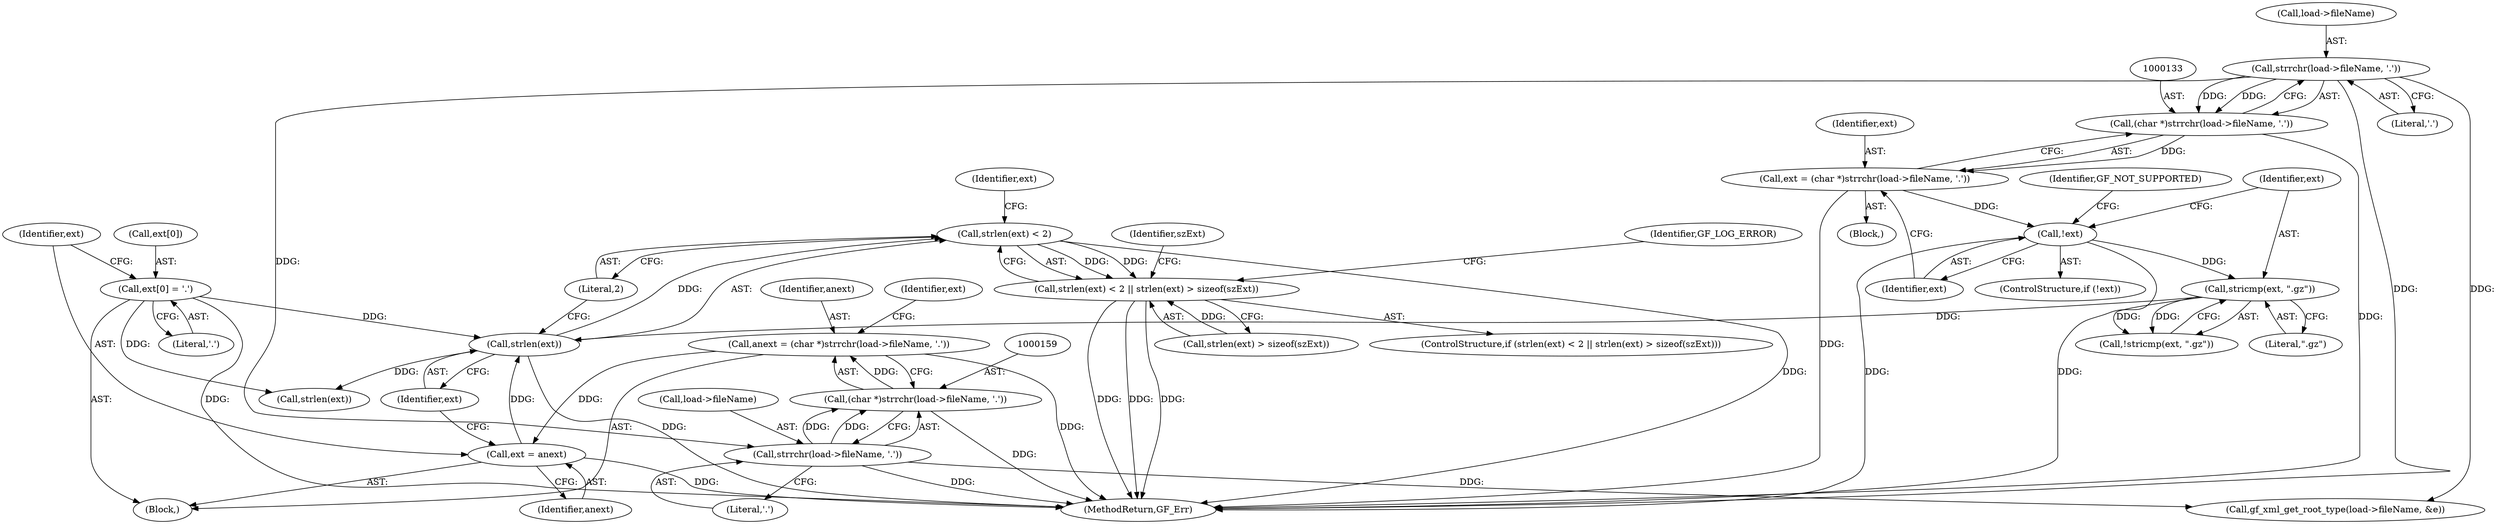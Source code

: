 digraph "0_gpac_35ab4475a7df9b2a4bcab235e379c0c3ec543658_4@API" {
"1000175" [label="(Call,strlen(ext) < 2)"];
"1000176" [label="(Call,strlen(ext))"];
"1000165" [label="(Call,ext[0] = '.')"];
"1000170" [label="(Call,ext = anext)"];
"1000156" [label="(Call,anext = (char *)strrchr(load->fileName, '.'))"];
"1000158" [label="(Call,(char *)strrchr(load->fileName, '.'))"];
"1000160" [label="(Call,strrchr(load->fileName, '.'))"];
"1000134" [label="(Call,strrchr(load->fileName, '.'))"];
"1000146" [label="(Call,stricmp(ext, \".gz\"))"];
"1000140" [label="(Call,!ext)"];
"1000130" [label="(Call,ext = (char *)strrchr(load->fileName, '.'))"];
"1000132" [label="(Call,(char *)strrchr(load->fileName, '.'))"];
"1000174" [label="(Call,strlen(ext) < 2 || strlen(ext) > sizeof(szExt))"];
"1000157" [label="(Identifier,anext)"];
"1000180" [label="(Call,strlen(ext))"];
"1000170" [label="(Call,ext = anext)"];
"1000174" [label="(Call,strlen(ext) < 2 || strlen(ext) > sizeof(szExt))"];
"1000158" [label="(Call,(char *)strrchr(load->fileName, '.'))"];
"1000148" [label="(Literal,\".gz\")"];
"1000129" [label="(Block,)"];
"1000178" [label="(Literal,2)"];
"1000138" [label="(Literal,'.')"];
"1000186" [label="(Identifier,GF_LOG_ERROR)"];
"1000446" [label="(MethodReturn,GF_Err)"];
"1000169" [label="(Literal,'.')"];
"1000315" [label="(Call,gf_xml_get_root_type(load->fileName, &e))"];
"1000181" [label="(Identifier,ext)"];
"1000196" [label="(Identifier,szExt)"];
"1000134" [label="(Call,strrchr(load->fileName, '.'))"];
"1000166" [label="(Call,ext[0])"];
"1000176" [label="(Call,strlen(ext))"];
"1000140" [label="(Call,!ext)"];
"1000135" [label="(Call,load->fileName)"];
"1000172" [label="(Identifier,anext)"];
"1000146" [label="(Call,stricmp(ext, \".gz\"))"];
"1000165" [label="(Call,ext[0] = '.')"];
"1000141" [label="(Identifier,ext)"];
"1000171" [label="(Identifier,ext)"];
"1000164" [label="(Literal,'.')"];
"1000161" [label="(Call,load->fileName)"];
"1000143" [label="(Identifier,GF_NOT_SUPPORTED)"];
"1000173" [label="(ControlStructure,if (strlen(ext) < 2 || strlen(ext) > sizeof(szExt)))"];
"1000139" [label="(ControlStructure,if (!ext))"];
"1000156" [label="(Call,anext = (char *)strrchr(load->fileName, '.'))"];
"1000167" [label="(Identifier,ext)"];
"1000145" [label="(Call,!stricmp(ext, \".gz\"))"];
"1000147" [label="(Identifier,ext)"];
"1000177" [label="(Identifier,ext)"];
"1000132" [label="(Call,(char *)strrchr(load->fileName, '.'))"];
"1000179" [label="(Call,strlen(ext) > sizeof(szExt))"];
"1000160" [label="(Call,strrchr(load->fileName, '.'))"];
"1000130" [label="(Call,ext = (char *)strrchr(load->fileName, '.'))"];
"1000175" [label="(Call,strlen(ext) < 2)"];
"1000149" [label="(Block,)"];
"1000131" [label="(Identifier,ext)"];
"1000175" -> "1000174"  [label="AST: "];
"1000175" -> "1000178"  [label="CFG: "];
"1000176" -> "1000175"  [label="AST: "];
"1000178" -> "1000175"  [label="AST: "];
"1000181" -> "1000175"  [label="CFG: "];
"1000174" -> "1000175"  [label="CFG: "];
"1000175" -> "1000446"  [label="DDG: "];
"1000175" -> "1000174"  [label="DDG: "];
"1000175" -> "1000174"  [label="DDG: "];
"1000176" -> "1000175"  [label="DDG: "];
"1000176" -> "1000177"  [label="CFG: "];
"1000177" -> "1000176"  [label="AST: "];
"1000178" -> "1000176"  [label="CFG: "];
"1000176" -> "1000446"  [label="DDG: "];
"1000165" -> "1000176"  [label="DDG: "];
"1000170" -> "1000176"  [label="DDG: "];
"1000146" -> "1000176"  [label="DDG: "];
"1000176" -> "1000180"  [label="DDG: "];
"1000165" -> "1000149"  [label="AST: "];
"1000165" -> "1000169"  [label="CFG: "];
"1000166" -> "1000165"  [label="AST: "];
"1000169" -> "1000165"  [label="AST: "];
"1000171" -> "1000165"  [label="CFG: "];
"1000165" -> "1000446"  [label="DDG: "];
"1000165" -> "1000180"  [label="DDG: "];
"1000170" -> "1000149"  [label="AST: "];
"1000170" -> "1000172"  [label="CFG: "];
"1000171" -> "1000170"  [label="AST: "];
"1000172" -> "1000170"  [label="AST: "];
"1000177" -> "1000170"  [label="CFG: "];
"1000170" -> "1000446"  [label="DDG: "];
"1000156" -> "1000170"  [label="DDG: "];
"1000156" -> "1000149"  [label="AST: "];
"1000156" -> "1000158"  [label="CFG: "];
"1000157" -> "1000156"  [label="AST: "];
"1000158" -> "1000156"  [label="AST: "];
"1000167" -> "1000156"  [label="CFG: "];
"1000156" -> "1000446"  [label="DDG: "];
"1000158" -> "1000156"  [label="DDG: "];
"1000158" -> "1000160"  [label="CFG: "];
"1000159" -> "1000158"  [label="AST: "];
"1000160" -> "1000158"  [label="AST: "];
"1000158" -> "1000446"  [label="DDG: "];
"1000160" -> "1000158"  [label="DDG: "];
"1000160" -> "1000158"  [label="DDG: "];
"1000160" -> "1000164"  [label="CFG: "];
"1000161" -> "1000160"  [label="AST: "];
"1000164" -> "1000160"  [label="AST: "];
"1000160" -> "1000446"  [label="DDG: "];
"1000134" -> "1000160"  [label="DDG: "];
"1000160" -> "1000315"  [label="DDG: "];
"1000134" -> "1000132"  [label="AST: "];
"1000134" -> "1000138"  [label="CFG: "];
"1000135" -> "1000134"  [label="AST: "];
"1000138" -> "1000134"  [label="AST: "];
"1000132" -> "1000134"  [label="CFG: "];
"1000134" -> "1000446"  [label="DDG: "];
"1000134" -> "1000132"  [label="DDG: "];
"1000134" -> "1000132"  [label="DDG: "];
"1000134" -> "1000315"  [label="DDG: "];
"1000146" -> "1000145"  [label="AST: "];
"1000146" -> "1000148"  [label="CFG: "];
"1000147" -> "1000146"  [label="AST: "];
"1000148" -> "1000146"  [label="AST: "];
"1000145" -> "1000146"  [label="CFG: "];
"1000146" -> "1000145"  [label="DDG: "];
"1000146" -> "1000145"  [label="DDG: "];
"1000140" -> "1000146"  [label="DDG: "];
"1000140" -> "1000139"  [label="AST: "];
"1000140" -> "1000141"  [label="CFG: "];
"1000141" -> "1000140"  [label="AST: "];
"1000143" -> "1000140"  [label="CFG: "];
"1000147" -> "1000140"  [label="CFG: "];
"1000140" -> "1000446"  [label="DDG: "];
"1000140" -> "1000446"  [label="DDG: "];
"1000130" -> "1000140"  [label="DDG: "];
"1000130" -> "1000129"  [label="AST: "];
"1000130" -> "1000132"  [label="CFG: "];
"1000131" -> "1000130"  [label="AST: "];
"1000132" -> "1000130"  [label="AST: "];
"1000141" -> "1000130"  [label="CFG: "];
"1000130" -> "1000446"  [label="DDG: "];
"1000132" -> "1000130"  [label="DDG: "];
"1000133" -> "1000132"  [label="AST: "];
"1000132" -> "1000446"  [label="DDG: "];
"1000174" -> "1000173"  [label="AST: "];
"1000174" -> "1000179"  [label="CFG: "];
"1000179" -> "1000174"  [label="AST: "];
"1000186" -> "1000174"  [label="CFG: "];
"1000196" -> "1000174"  [label="CFG: "];
"1000174" -> "1000446"  [label="DDG: "];
"1000174" -> "1000446"  [label="DDG: "];
"1000174" -> "1000446"  [label="DDG: "];
"1000179" -> "1000174"  [label="DDG: "];
}
